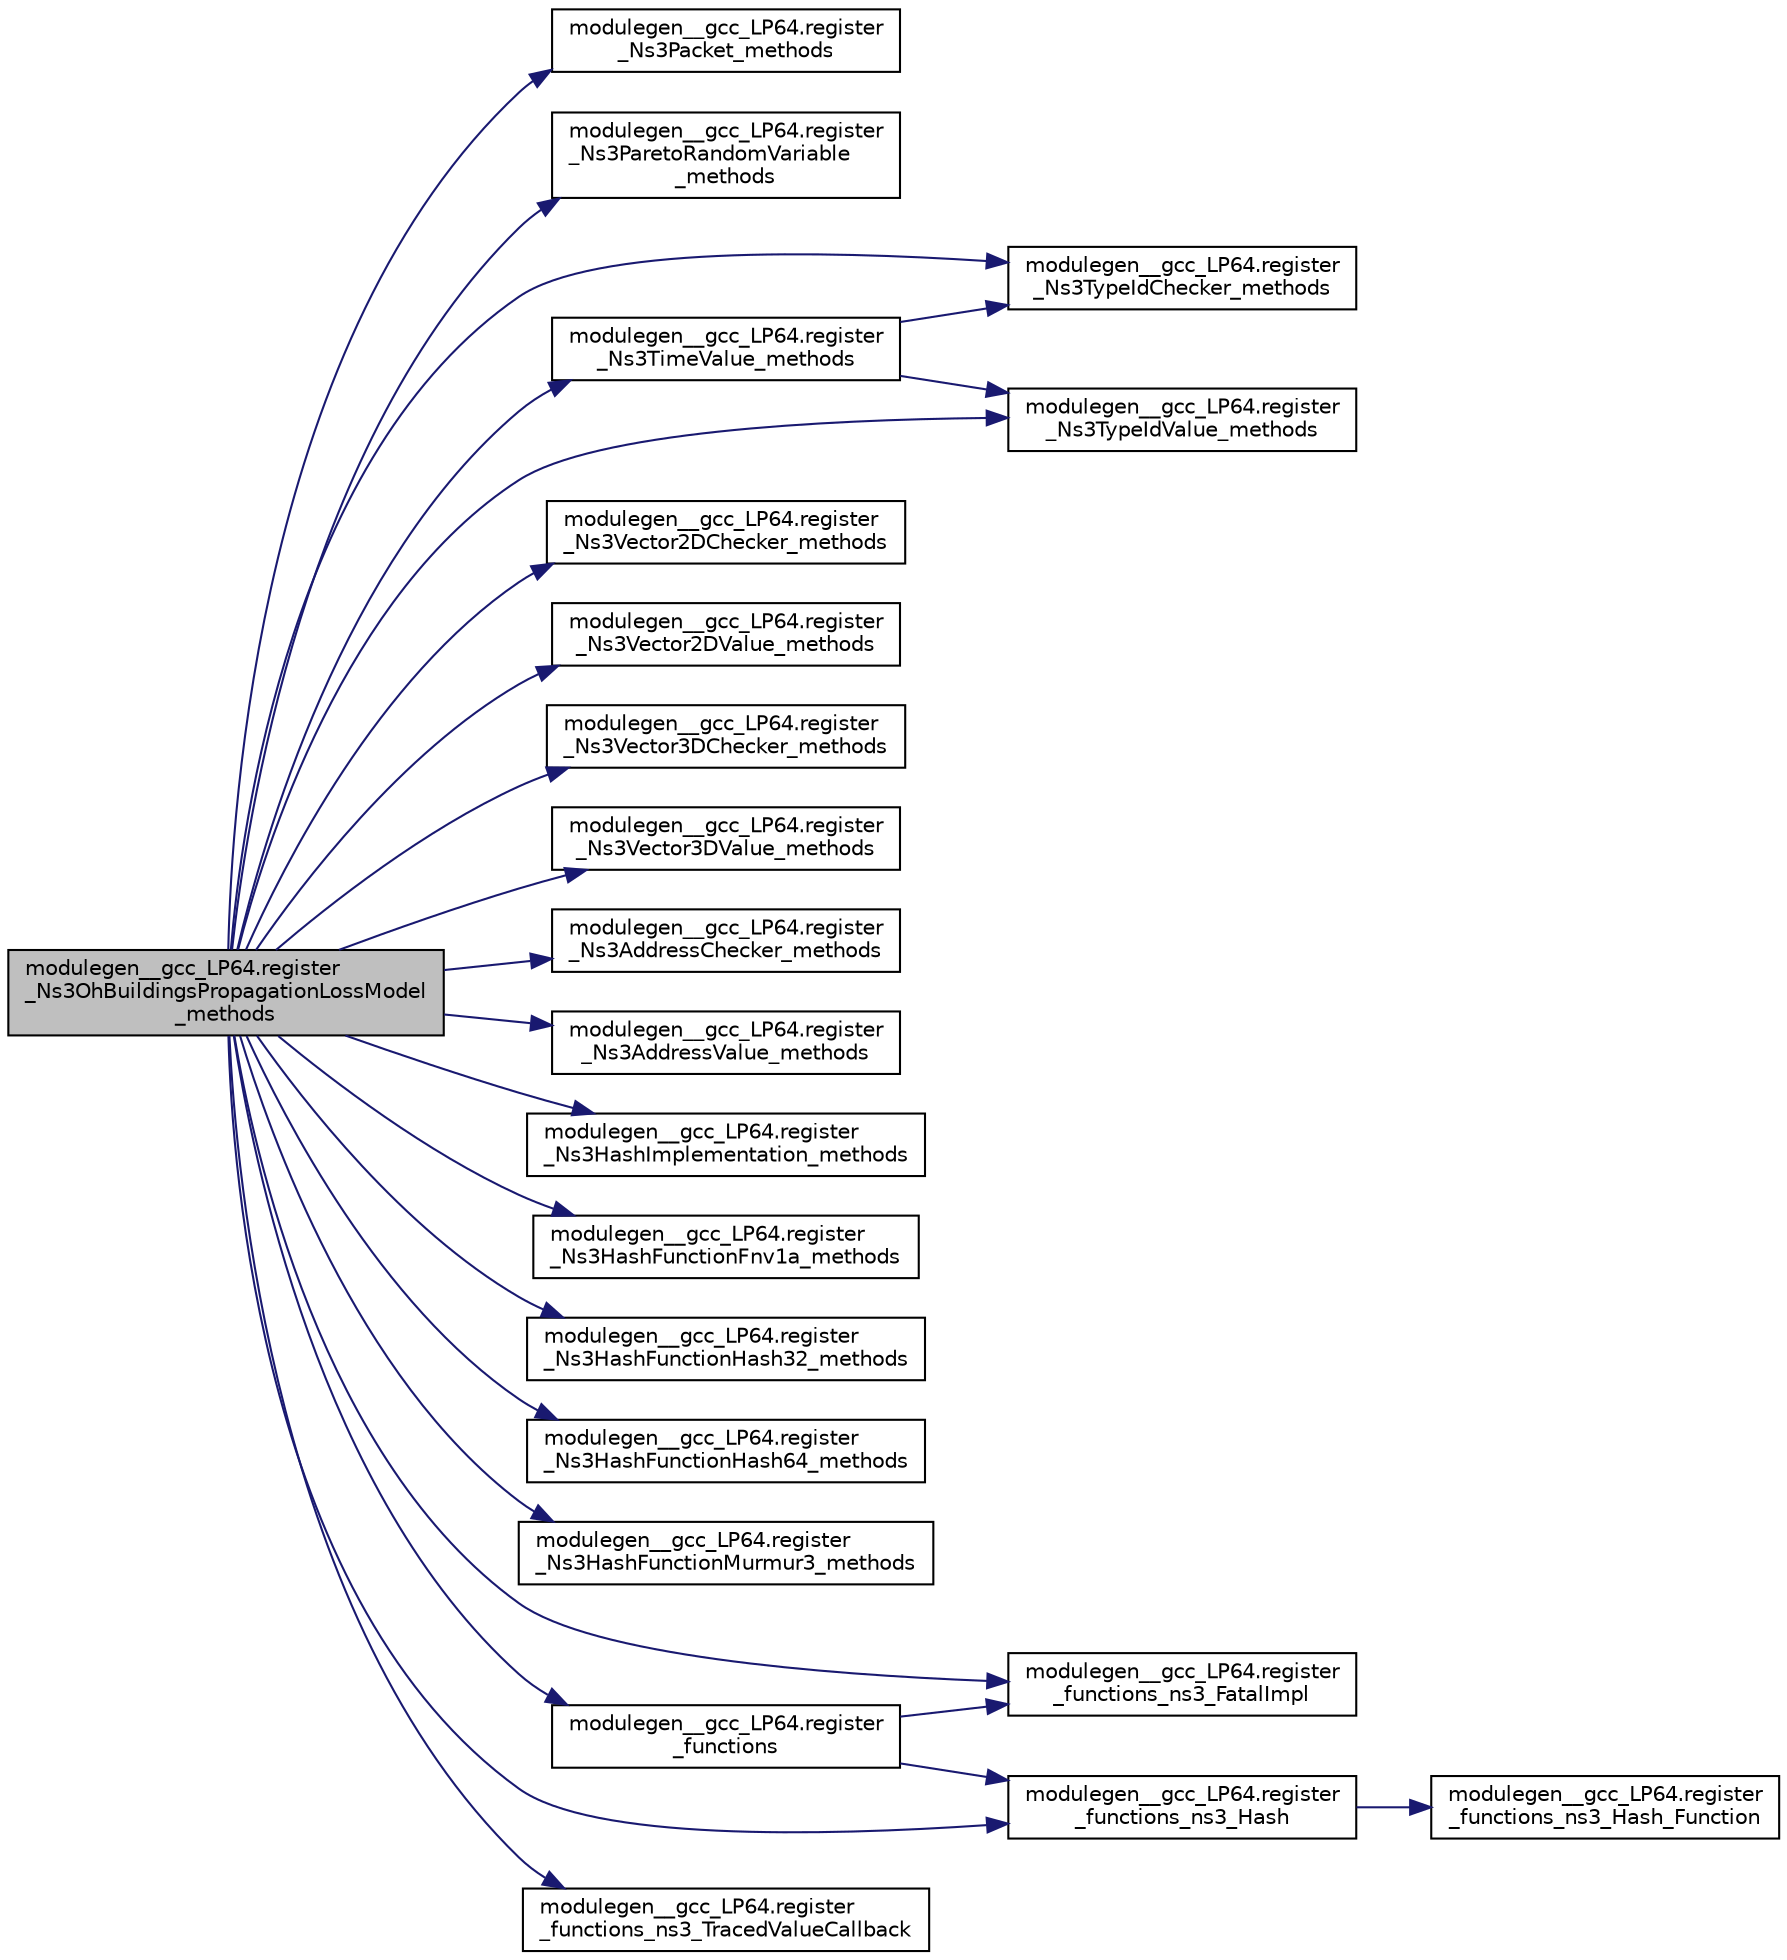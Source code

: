 digraph "modulegen__gcc_LP64.register_Ns3OhBuildingsPropagationLossModel_methods"
{
  edge [fontname="Helvetica",fontsize="10",labelfontname="Helvetica",labelfontsize="10"];
  node [fontname="Helvetica",fontsize="10",shape=record];
  rankdir="LR";
  Node1 [label="modulegen__gcc_LP64.register\l_Ns3OhBuildingsPropagationLossModel\l_methods",height=0.2,width=0.4,color="black", fillcolor="grey75", style="filled", fontcolor="black"];
  Node1 -> Node2 [color="midnightblue",fontsize="10",style="solid"];
  Node2 [label="modulegen__gcc_LP64.register\l_Ns3Packet_methods",height=0.2,width=0.4,color="black", fillcolor="white", style="filled",URL="$db/dbb/namespacemodulegen____gcc__LP64.html#a6784a1ccebf471415830ba331480b02c"];
  Node1 -> Node3 [color="midnightblue",fontsize="10",style="solid"];
  Node3 [label="modulegen__gcc_LP64.register\l_Ns3ParetoRandomVariable\l_methods",height=0.2,width=0.4,color="black", fillcolor="white", style="filled",URL="$db/dbb/namespacemodulegen____gcc__LP64.html#aa21dc78e803a5556dfdef52ccbbd7b3c"];
  Node1 -> Node4 [color="midnightblue",fontsize="10",style="solid"];
  Node4 [label="modulegen__gcc_LP64.register\l_Ns3TimeValue_methods",height=0.2,width=0.4,color="black", fillcolor="white", style="filled",URL="$db/dbb/namespacemodulegen____gcc__LP64.html#a074f52c8db74b3898d974bf33a0240f8"];
  Node4 -> Node5 [color="midnightblue",fontsize="10",style="solid"];
  Node5 [label="modulegen__gcc_LP64.register\l_Ns3TypeIdChecker_methods",height=0.2,width=0.4,color="black", fillcolor="white", style="filled",URL="$db/dbb/namespacemodulegen____gcc__LP64.html#aaf5d00575008532556e0df2d3b8d5bef"];
  Node4 -> Node6 [color="midnightblue",fontsize="10",style="solid"];
  Node6 [label="modulegen__gcc_LP64.register\l_Ns3TypeIdValue_methods",height=0.2,width=0.4,color="black", fillcolor="white", style="filled",URL="$db/dbb/namespacemodulegen____gcc__LP64.html#ab25f30f66f8ae8da64444bac683dac7c"];
  Node1 -> Node5 [color="midnightblue",fontsize="10",style="solid"];
  Node1 -> Node6 [color="midnightblue",fontsize="10",style="solid"];
  Node1 -> Node7 [color="midnightblue",fontsize="10",style="solid"];
  Node7 [label="modulegen__gcc_LP64.register\l_Ns3Vector2DChecker_methods",height=0.2,width=0.4,color="black", fillcolor="white", style="filled",URL="$db/dbb/namespacemodulegen____gcc__LP64.html#a551b0a55917b25ee945c6e1f7f2801ba"];
  Node1 -> Node8 [color="midnightblue",fontsize="10",style="solid"];
  Node8 [label="modulegen__gcc_LP64.register\l_Ns3Vector2DValue_methods",height=0.2,width=0.4,color="black", fillcolor="white", style="filled",URL="$db/dbb/namespacemodulegen____gcc__LP64.html#a67ff514bfe8cea07b70f20c820e642de"];
  Node1 -> Node9 [color="midnightblue",fontsize="10",style="solid"];
  Node9 [label="modulegen__gcc_LP64.register\l_Ns3Vector3DChecker_methods",height=0.2,width=0.4,color="black", fillcolor="white", style="filled",URL="$db/dbb/namespacemodulegen____gcc__LP64.html#a36732c780e0f973da796f928443215f5"];
  Node1 -> Node10 [color="midnightblue",fontsize="10",style="solid"];
  Node10 [label="modulegen__gcc_LP64.register\l_Ns3Vector3DValue_methods",height=0.2,width=0.4,color="black", fillcolor="white", style="filled",URL="$db/dbb/namespacemodulegen____gcc__LP64.html#a82ec024de44ca167dc304ea87af76ed4"];
  Node1 -> Node11 [color="midnightblue",fontsize="10",style="solid"];
  Node11 [label="modulegen__gcc_LP64.register\l_Ns3AddressChecker_methods",height=0.2,width=0.4,color="black", fillcolor="white", style="filled",URL="$db/dbb/namespacemodulegen____gcc__LP64.html#a89e9f561a2c1e1e454b475d69805122f"];
  Node1 -> Node12 [color="midnightblue",fontsize="10",style="solid"];
  Node12 [label="modulegen__gcc_LP64.register\l_Ns3AddressValue_methods",height=0.2,width=0.4,color="black", fillcolor="white", style="filled",URL="$db/dbb/namespacemodulegen____gcc__LP64.html#afbde1a3f3b1b9e58c7c95df3cbbef1ae"];
  Node1 -> Node13 [color="midnightblue",fontsize="10",style="solid"];
  Node13 [label="modulegen__gcc_LP64.register\l_Ns3HashImplementation_methods",height=0.2,width=0.4,color="black", fillcolor="white", style="filled",URL="$db/dbb/namespacemodulegen____gcc__LP64.html#afdc62559dc296b925757fa93e7cd4260"];
  Node1 -> Node14 [color="midnightblue",fontsize="10",style="solid"];
  Node14 [label="modulegen__gcc_LP64.register\l_Ns3HashFunctionFnv1a_methods",height=0.2,width=0.4,color="black", fillcolor="white", style="filled",URL="$db/dbb/namespacemodulegen____gcc__LP64.html#ae9b88db2dea3c59f886d0be14d039694"];
  Node1 -> Node15 [color="midnightblue",fontsize="10",style="solid"];
  Node15 [label="modulegen__gcc_LP64.register\l_Ns3HashFunctionHash32_methods",height=0.2,width=0.4,color="black", fillcolor="white", style="filled",URL="$db/dbb/namespacemodulegen____gcc__LP64.html#a9e34b1934e0920db80354937fe083ff8"];
  Node1 -> Node16 [color="midnightblue",fontsize="10",style="solid"];
  Node16 [label="modulegen__gcc_LP64.register\l_Ns3HashFunctionHash64_methods",height=0.2,width=0.4,color="black", fillcolor="white", style="filled",URL="$db/dbb/namespacemodulegen____gcc__LP64.html#a082871bd62d0a4db1581a4a5a90ef0ac"];
  Node1 -> Node17 [color="midnightblue",fontsize="10",style="solid"];
  Node17 [label="modulegen__gcc_LP64.register\l_Ns3HashFunctionMurmur3_methods",height=0.2,width=0.4,color="black", fillcolor="white", style="filled",URL="$db/dbb/namespacemodulegen____gcc__LP64.html#adca5cdfc5ab708e8c329dbbc45251f75"];
  Node1 -> Node18 [color="midnightblue",fontsize="10",style="solid"];
  Node18 [label="modulegen__gcc_LP64.register\l_functions",height=0.2,width=0.4,color="black", fillcolor="white", style="filled",URL="$db/dbb/namespacemodulegen____gcc__LP64.html#aec4a5f753ed5fb80e971fb72341c9052"];
  Node18 -> Node19 [color="midnightblue",fontsize="10",style="solid"];
  Node19 [label="modulegen__gcc_LP64.register\l_functions_ns3_FatalImpl",height=0.2,width=0.4,color="black", fillcolor="white", style="filled",URL="$db/dbb/namespacemodulegen____gcc__LP64.html#a50e31627c725d62dd753bad9b750a7a2"];
  Node18 -> Node20 [color="midnightblue",fontsize="10",style="solid"];
  Node20 [label="modulegen__gcc_LP64.register\l_functions_ns3_Hash",height=0.2,width=0.4,color="black", fillcolor="white", style="filled",URL="$db/dbb/namespacemodulegen____gcc__LP64.html#aaccaa7a88652c7cf1cbe4bae23dfd70f"];
  Node20 -> Node21 [color="midnightblue",fontsize="10",style="solid"];
  Node21 [label="modulegen__gcc_LP64.register\l_functions_ns3_Hash_Function",height=0.2,width=0.4,color="black", fillcolor="white", style="filled",URL="$db/dbb/namespacemodulegen____gcc__LP64.html#ac5702d84dcfdab4237af2580ad57e6cd"];
  Node1 -> Node19 [color="midnightblue",fontsize="10",style="solid"];
  Node1 -> Node20 [color="midnightblue",fontsize="10",style="solid"];
  Node1 -> Node22 [color="midnightblue",fontsize="10",style="solid"];
  Node22 [label="modulegen__gcc_LP64.register\l_functions_ns3_TracedValueCallback",height=0.2,width=0.4,color="black", fillcolor="white", style="filled",URL="$db/dbb/namespacemodulegen____gcc__LP64.html#a598936972a1d732adf3c766e058929eb"];
}
